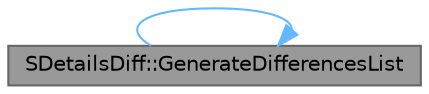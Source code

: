 digraph "SDetailsDiff::GenerateDifferencesList"
{
 // INTERACTIVE_SVG=YES
 // LATEX_PDF_SIZE
  bgcolor="transparent";
  edge [fontname=Helvetica,fontsize=10,labelfontname=Helvetica,labelfontsize=10];
  node [fontname=Helvetica,fontsize=10,shape=box,height=0.2,width=0.4];
  rankdir="LR";
  Node1 [id="Node000001",label="SDetailsDiff::GenerateDifferencesList",height=0.2,width=0.4,color="gray40", fillcolor="grey60", style="filled", fontcolor="black",tooltip="Function used to generate the list of differences and the widgets needed to calculate that list."];
  Node1 -> Node1 [id="edge1_Node000001_Node000001",color="steelblue1",style="solid",tooltip=" "];
}
